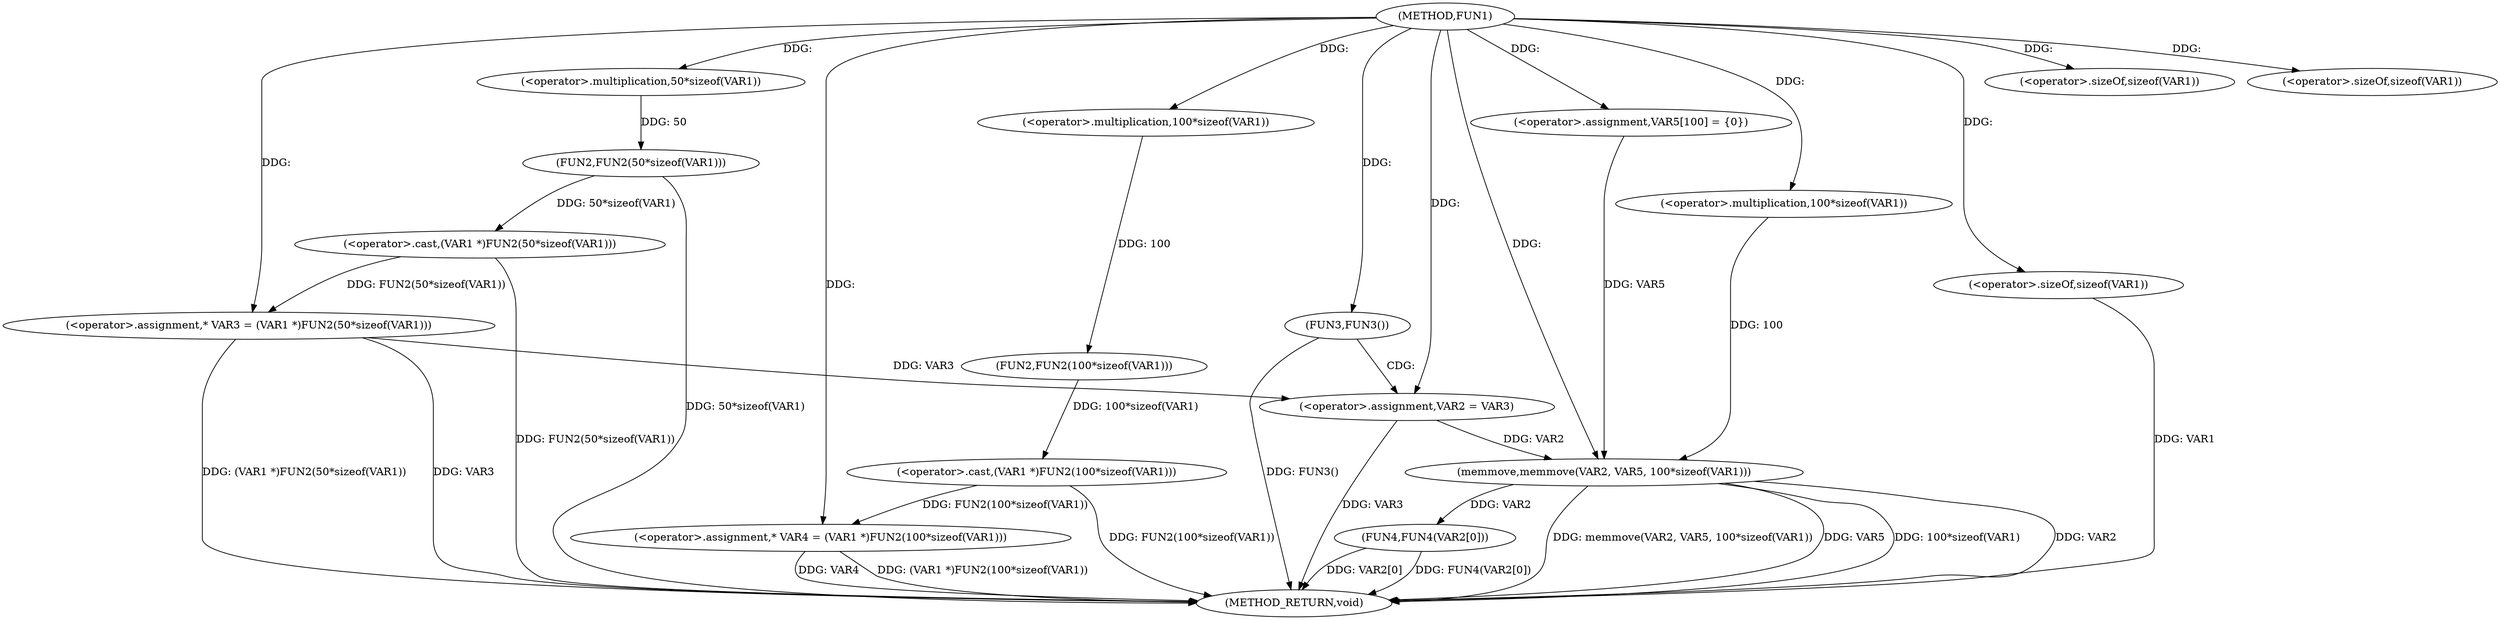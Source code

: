 digraph FUN1 {  
"1000100" [label = "(METHOD,FUN1)" ]
"1000144" [label = "(METHOD_RETURN,void)" ]
"1000104" [label = "(<operator>.assignment,* VAR3 = (VAR1 *)FUN2(50*sizeof(VAR1)))" ]
"1000106" [label = "(<operator>.cast,(VAR1 *)FUN2(50*sizeof(VAR1)))" ]
"1000108" [label = "(FUN2,FUN2(50*sizeof(VAR1)))" ]
"1000109" [label = "(<operator>.multiplication,50*sizeof(VAR1))" ]
"1000111" [label = "(<operator>.sizeOf,sizeof(VAR1))" ]
"1000114" [label = "(<operator>.assignment,* VAR4 = (VAR1 *)FUN2(100*sizeof(VAR1)))" ]
"1000116" [label = "(<operator>.cast,(VAR1 *)FUN2(100*sizeof(VAR1)))" ]
"1000118" [label = "(FUN2,FUN2(100*sizeof(VAR1)))" ]
"1000119" [label = "(<operator>.multiplication,100*sizeof(VAR1))" ]
"1000121" [label = "(<operator>.sizeOf,sizeof(VAR1))" ]
"1000124" [label = "(FUN3,FUN3())" ]
"1000126" [label = "(<operator>.assignment,VAR2 = VAR3)" ]
"1000131" [label = "(<operator>.assignment,VAR5[100] = {0})" ]
"1000133" [label = "(memmove,memmove(VAR2, VAR5, 100*sizeof(VAR1)))" ]
"1000136" [label = "(<operator>.multiplication,100*sizeof(VAR1))" ]
"1000138" [label = "(<operator>.sizeOf,sizeof(VAR1))" ]
"1000140" [label = "(FUN4,FUN4(VAR2[0]))" ]
  "1000106" -> "1000144"  [ label = "DDG: FUN2(50*sizeof(VAR1))"] 
  "1000104" -> "1000144"  [ label = "DDG: VAR3"] 
  "1000140" -> "1000144"  [ label = "DDG: FUN4(VAR2[0])"] 
  "1000133" -> "1000144"  [ label = "DDG: VAR2"] 
  "1000114" -> "1000144"  [ label = "DDG: VAR4"] 
  "1000116" -> "1000144"  [ label = "DDG: FUN2(100*sizeof(VAR1))"] 
  "1000133" -> "1000144"  [ label = "DDG: memmove(VAR2, VAR5, 100*sizeof(VAR1))"] 
  "1000133" -> "1000144"  [ label = "DDG: VAR5"] 
  "1000133" -> "1000144"  [ label = "DDG: 100*sizeof(VAR1)"] 
  "1000114" -> "1000144"  [ label = "DDG: (VAR1 *)FUN2(100*sizeof(VAR1))"] 
  "1000140" -> "1000144"  [ label = "DDG: VAR2[0]"] 
  "1000138" -> "1000144"  [ label = "DDG: VAR1"] 
  "1000126" -> "1000144"  [ label = "DDG: VAR3"] 
  "1000104" -> "1000144"  [ label = "DDG: (VAR1 *)FUN2(50*sizeof(VAR1))"] 
  "1000108" -> "1000144"  [ label = "DDG: 50*sizeof(VAR1)"] 
  "1000124" -> "1000144"  [ label = "DDG: FUN3()"] 
  "1000106" -> "1000104"  [ label = "DDG: FUN2(50*sizeof(VAR1))"] 
  "1000100" -> "1000104"  [ label = "DDG: "] 
  "1000108" -> "1000106"  [ label = "DDG: 50*sizeof(VAR1)"] 
  "1000109" -> "1000108"  [ label = "DDG: 50"] 
  "1000100" -> "1000109"  [ label = "DDG: "] 
  "1000100" -> "1000111"  [ label = "DDG: "] 
  "1000116" -> "1000114"  [ label = "DDG: FUN2(100*sizeof(VAR1))"] 
  "1000100" -> "1000114"  [ label = "DDG: "] 
  "1000118" -> "1000116"  [ label = "DDG: 100*sizeof(VAR1)"] 
  "1000119" -> "1000118"  [ label = "DDG: 100"] 
  "1000100" -> "1000119"  [ label = "DDG: "] 
  "1000100" -> "1000121"  [ label = "DDG: "] 
  "1000100" -> "1000124"  [ label = "DDG: "] 
  "1000104" -> "1000126"  [ label = "DDG: VAR3"] 
  "1000100" -> "1000126"  [ label = "DDG: "] 
  "1000100" -> "1000131"  [ label = "DDG: "] 
  "1000126" -> "1000133"  [ label = "DDG: VAR2"] 
  "1000100" -> "1000133"  [ label = "DDG: "] 
  "1000131" -> "1000133"  [ label = "DDG: VAR5"] 
  "1000136" -> "1000133"  [ label = "DDG: 100"] 
  "1000100" -> "1000136"  [ label = "DDG: "] 
  "1000100" -> "1000138"  [ label = "DDG: "] 
  "1000133" -> "1000140"  [ label = "DDG: VAR2"] 
  "1000124" -> "1000126"  [ label = "CDG: "] 
}
